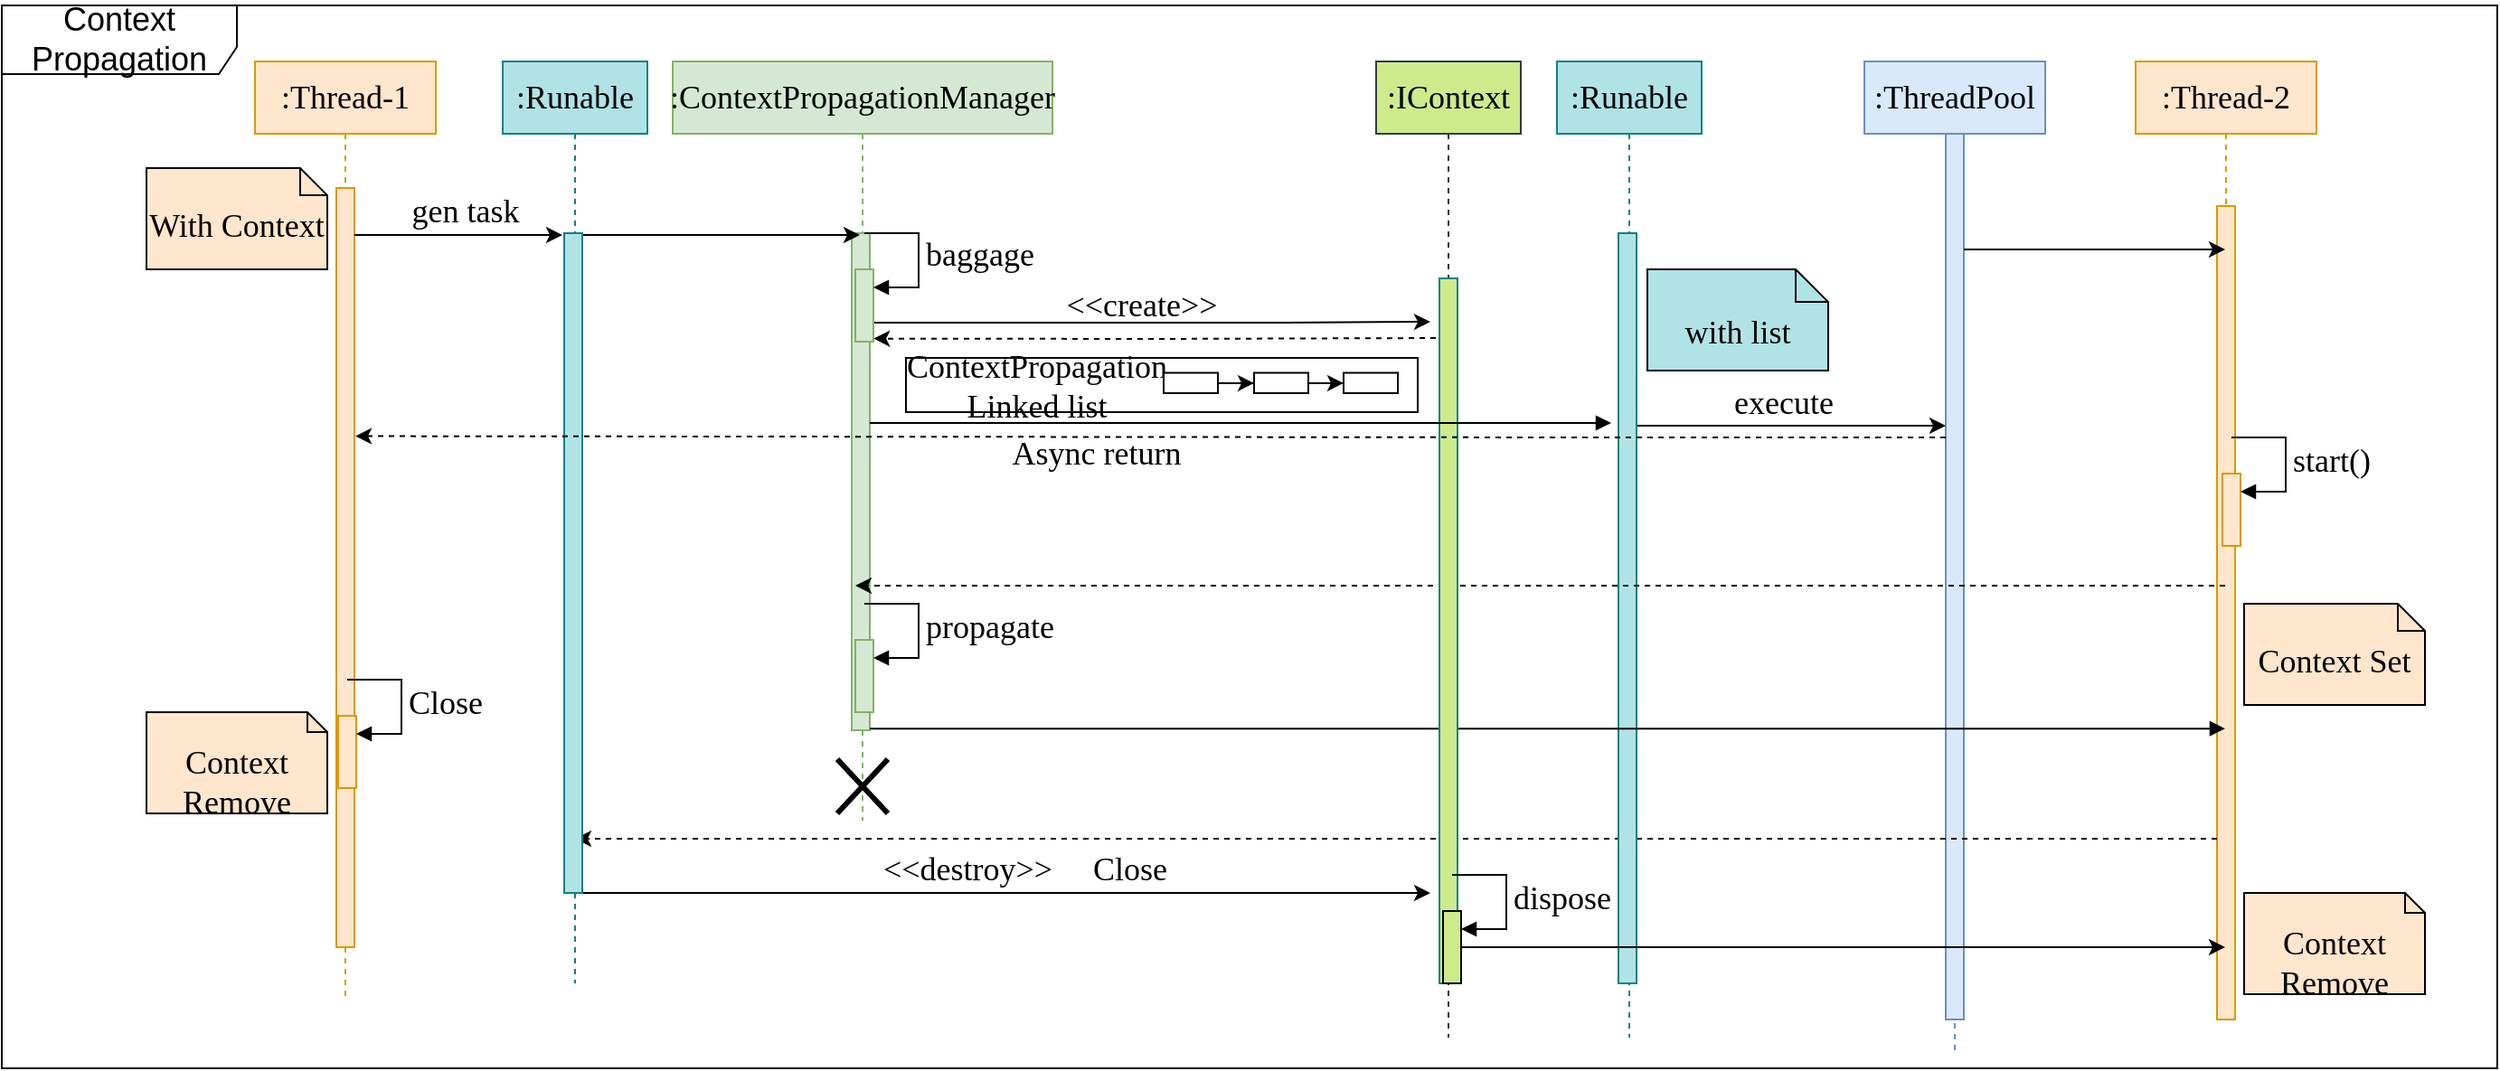<mxfile version="24.4.13" type="github" pages="2">
  <diagram id="i7KtP-Vs8fw_sYRqWalm" name="Sequence diagram">
    <mxGraphModel dx="1851" dy="478" grid="1" gridSize="10" guides="1" tooltips="1" connect="1" arrows="1" fold="1" page="1" pageScale="1" pageWidth="1019" pageHeight="1320" math="0" shadow="0">
      <root>
        <mxCell id="0" />
        <mxCell id="1" parent="0" />
        <mxCell id="VctLPTMkz0ZAZNcB-19W-1" value="" style="group;aspect=fixed;fontSize=18;" vertex="1" connectable="0" parent="1">
          <mxGeometry x="-410" y="48" width="1380" height="588" as="geometry" />
        </mxCell>
        <mxCell id="C0Mu3SqMvDNS-vjBjx_9-90" value="Context Propagation" style="shape=umlFrame;whiteSpace=wrap;html=1;pointerEvents=0;width=130;height=38;fontSize=18;" parent="VctLPTMkz0ZAZNcB-19W-1" vertex="1">
          <mxGeometry width="1380" height="588" as="geometry" />
        </mxCell>
        <mxCell id="C0Mu3SqMvDNS-vjBjx_9-61" value="&lt;div style=&quot;font-size: 18px;&quot;&gt;:IContext&lt;/div&gt;" style="shape=umlLifeline;perimeter=lifelinePerimeter;whiteSpace=wrap;html=1;container=0;collapsible=0;recursiveResize=0;outlineConnect=0;fillColor=#CDEB8B;strokeColor=#36393d;fontFamily=Times New Roman;fontSize=18;" parent="VctLPTMkz0ZAZNcB-19W-1" vertex="1">
          <mxGeometry x="760" y="31" width="80" height="540" as="geometry" />
        </mxCell>
        <mxCell id="XppZFFv2hi1EjOijFOD9-4" value=":Thread-2" style="shape=umlLifeline;perimeter=lifelinePerimeter;whiteSpace=wrap;html=1;container=1;collapsible=0;recursiveResize=0;outlineConnect=0;fillColor=#ffe6cc;strokeColor=#d79b00;fontFamily=Times New Roman;fontSize=18;" parent="VctLPTMkz0ZAZNcB-19W-1" vertex="1">
          <mxGeometry x="1180" y="31" width="100" height="530" as="geometry" />
        </mxCell>
        <mxCell id="XppZFFv2hi1EjOijFOD9-5" value="" style="html=1;points=[];perimeter=orthogonalPerimeter;fillColor=#ffe6cc;strokeColor=#d79b00;fontFamily=Times New Roman;fontSize=18;" parent="XppZFFv2hi1EjOijFOD9-4" vertex="1">
          <mxGeometry x="45" y="80" width="10" height="450" as="geometry" />
        </mxCell>
        <mxCell id="C0Mu3SqMvDNS-vjBjx_9-48" value="" style="group;fontFamily=Times New Roman;fontSize=18;" parent="XppZFFv2hi1EjOijFOD9-4" vertex="1" connectable="0">
          <mxGeometry x="48" y="208" width="35" height="60" as="geometry" />
        </mxCell>
        <mxCell id="C0Mu3SqMvDNS-vjBjx_9-45" value="" style="html=1;points=[[0,0,0,0,5],[0,1,0,0,-5],[1,0,0,0,5],[1,1,0,0,-5]];perimeter=orthogonalPerimeter;outlineConnect=0;targetShapes=umlLifeline;portConstraint=eastwest;newEdgeStyle={&quot;curved&quot;:0,&quot;rounded&quot;:0};fillColor=#FFE6CC;strokeColor=#D79B00;strokeWidth=1;fontFamily=Times New Roman;fontSize=18;" parent="C0Mu3SqMvDNS-vjBjx_9-48" vertex="1">
          <mxGeometry y="20" width="10" height="40" as="geometry" />
        </mxCell>
        <mxCell id="C0Mu3SqMvDNS-vjBjx_9-46" value="&lt;font style=&quot;font-size: 18px;&quot;&gt;start()&lt;br style=&quot;font-size: 18px;&quot;&gt;&lt;/font&gt;" style="html=1;align=left;spacingLeft=2;endArrow=block;rounded=0;edgeStyle=orthogonalEdgeStyle;curved=0;rounded=0;fontFamily=Times New Roman;fontSize=18;" parent="C0Mu3SqMvDNS-vjBjx_9-48" target="C0Mu3SqMvDNS-vjBjx_9-45" edge="1">
          <mxGeometry relative="1" as="geometry">
            <mxPoint x="5" as="sourcePoint" />
            <Array as="points">
              <mxPoint x="35" y="30" />
            </Array>
          </mxGeometry>
        </mxCell>
        <mxCell id="XppZFFv2hi1EjOijFOD9-11" value=":ThreadPool" style="shape=umlLifeline;perimeter=lifelinePerimeter;whiteSpace=wrap;html=1;container=1;collapsible=0;recursiveResize=0;outlineConnect=0;fillColor=#dae8fc;strokeColor=#6c8ebf;fontFamily=Times New Roman;fontSize=18;" parent="VctLPTMkz0ZAZNcB-19W-1" vertex="1">
          <mxGeometry x="1030" y="31" width="100" height="550" as="geometry" />
        </mxCell>
        <mxCell id="XppZFFv2hi1EjOijFOD9-12" value="" style="html=1;points=[];perimeter=orthogonalPerimeter;fillColor=#dae8fc;strokeColor=#6c8ebf;fontFamily=Times New Roman;fontSize=18;" parent="XppZFFv2hi1EjOijFOD9-11" vertex="1">
          <mxGeometry x="45" y="40" width="10" height="490" as="geometry" />
        </mxCell>
        <mxCell id="C0Mu3SqMvDNS-vjBjx_9-41" style="edgeStyle=orthogonalEdgeStyle;rounded=0;orthogonalLoop=1;jettySize=auto;html=1;fontFamily=Times New Roman;fontSize=18;" parent="XppZFFv2hi1EjOijFOD9-11" edge="1">
          <mxGeometry relative="1" as="geometry">
            <mxPoint x="-130.5" y="201.55" as="sourcePoint" />
            <mxPoint x="45" y="201.55" as="targetPoint" />
          </mxGeometry>
        </mxCell>
        <mxCell id="C0Mu3SqMvDNS-vjBjx_9-70" style="edgeStyle=orthogonalEdgeStyle;rounded=0;orthogonalLoop=1;jettySize=auto;html=1;dashed=1;fontFamily=Times New Roman;fontSize=18;" parent="XppZFFv2hi1EjOijFOD9-11" target="C0Mu3SqMvDNS-vjBjx_9-9" edge="1">
          <mxGeometry relative="1" as="geometry">
            <mxPoint x="195" y="430" as="sourcePoint" />
            <mxPoint x="-220" y="430" as="targetPoint" />
            <Array as="points">
              <mxPoint x="-470" y="430" />
              <mxPoint x="-470" y="430" />
            </Array>
          </mxGeometry>
        </mxCell>
        <mxCell id="XppZFFv2hi1EjOijFOD9-15" value="&lt;div style=&quot;font-size: 18px;&quot;&gt;:ContextPropagationManager&lt;/div&gt;" style="shape=umlLifeline;perimeter=lifelinePerimeter;whiteSpace=wrap;html=1;container=0;collapsible=0;recursiveResize=0;outlineConnect=0;fillColor=#d5e8d4;strokeColor=#82b366;fontFamily=Times New Roman;fontSize=18;" parent="VctLPTMkz0ZAZNcB-19W-1" vertex="1">
          <mxGeometry x="371" y="31" width="210" height="420" as="geometry" />
        </mxCell>
        <mxCell id="C0Mu3SqMvDNS-vjBjx_9-64" style="edgeStyle=orthogonalEdgeStyle;rounded=0;orthogonalLoop=1;jettySize=auto;html=1;fontFamily=Times New Roman;fontSize=18;" parent="VctLPTMkz0ZAZNcB-19W-1" edge="1">
          <mxGeometry relative="1" as="geometry">
            <mxPoint x="480" y="175.478" as="sourcePoint" />
            <mxPoint x="790" y="175" as="targetPoint" />
            <Array as="points">
              <mxPoint x="710" y="175" />
              <mxPoint x="710" y="175" />
            </Array>
          </mxGeometry>
        </mxCell>
        <mxCell id="XppZFFv2hi1EjOijFOD9-3" value="" style="html=1;points=[];perimeter=orthogonalPerimeter;fillColor=#d5e8d4;strokeColor=#82b366;fontFamily=Times New Roman;fontSize=18;" parent="VctLPTMkz0ZAZNcB-19W-1" vertex="1">
          <mxGeometry x="470" y="126" width="10" height="275" as="geometry" />
        </mxCell>
        <mxCell id="C0Mu3SqMvDNS-vjBjx_9-9" value=":Runable" style="shape=umlLifeline;perimeter=lifelinePerimeter;whiteSpace=wrap;html=1;container=0;collapsible=0;recursiveResize=0;outlineConnect=0;fillColor=#b0e3e6;strokeColor=#0e8088;fontFamily=Times New Roman;fontSize=18;" parent="VctLPTMkz0ZAZNcB-19W-1" vertex="1">
          <mxGeometry x="277" y="31" width="80" height="510" as="geometry" />
        </mxCell>
        <mxCell id="C0Mu3SqMvDNS-vjBjx_9-35" style="edgeStyle=orthogonalEdgeStyle;rounded=0;orthogonalLoop=1;jettySize=auto;html=1;fontFamily=Times New Roman;fontSize=18;" parent="VctLPTMkz0ZAZNcB-19W-1" edge="1">
          <mxGeometry relative="1" as="geometry">
            <mxPoint x="321" y="127" as="sourcePoint" />
            <mxPoint x="474.5" y="127" as="targetPoint" />
          </mxGeometry>
        </mxCell>
        <mxCell id="C0Mu3SqMvDNS-vjBjx_9-77" style="edgeStyle=orthogonalEdgeStyle;rounded=0;orthogonalLoop=1;jettySize=auto;html=1;fontFamily=Times New Roman;fontSize=18;" parent="VctLPTMkz0ZAZNcB-19W-1" edge="1">
          <mxGeometry relative="1" as="geometry">
            <mxPoint x="790" y="491.02" as="targetPoint" />
            <mxPoint x="321.0" y="491.001" as="sourcePoint" />
          </mxGeometry>
        </mxCell>
        <mxCell id="C0Mu3SqMvDNS-vjBjx_9-10" value="" style="html=1;points=[];perimeter=orthogonalPerimeter;fillColor=#b0e3e6;strokeColor=#0e8088;fontFamily=Times New Roman;fontSize=18;" parent="VctLPTMkz0ZAZNcB-19W-1" vertex="1">
          <mxGeometry x="311" y="126" width="10" height="365" as="geometry" />
        </mxCell>
        <mxCell id="C0Mu3SqMvDNS-vjBjx_9-25" value="" style="group;fontFamily=Times New Roman;fontSize=18;" parent="VctLPTMkz0ZAZNcB-19W-1" vertex="1" connectable="0">
          <mxGeometry x="493" y="195" width="290" height="30" as="geometry" />
        </mxCell>
        <mxCell id="C0Mu3SqMvDNS-vjBjx_9-17" value="" style="rounded=0;whiteSpace=wrap;html=1;fontFamily=Times New Roman;fontSize=18;" parent="C0Mu3SqMvDNS-vjBjx_9-25" vertex="1">
          <mxGeometry x="7" width="283" height="30" as="geometry" />
        </mxCell>
        <mxCell id="C0Mu3SqMvDNS-vjBjx_9-18" value="&lt;div style=&quot;font-size: 18px;&quot;&gt;&lt;font style=&quot;font-size: 18px;&quot;&gt;ContextPropagation&lt;/font&gt;&lt;/div&gt;&lt;div style=&quot;font-size: 18px;&quot;&gt;&lt;font style=&quot;font-size: 18px;&quot;&gt;Linked list&lt;/font&gt;&lt;/div&gt;" style="text;html=1;align=center;verticalAlign=middle;whiteSpace=wrap;rounded=0;fontFamily=Times New Roman;fontSize=18;" parent="C0Mu3SqMvDNS-vjBjx_9-25" vertex="1">
          <mxGeometry x="12" y="4.5" width="134.5" height="22.5" as="geometry" />
        </mxCell>
        <mxCell id="C0Mu3SqMvDNS-vjBjx_9-19" style="edgeStyle=orthogonalEdgeStyle;rounded=0;orthogonalLoop=1;jettySize=auto;html=1;fontFamily=Times New Roman;fontSize=18;" parent="C0Mu3SqMvDNS-vjBjx_9-25" source="C0Mu3SqMvDNS-vjBjx_9-20" target="C0Mu3SqMvDNS-vjBjx_9-22" edge="1">
          <mxGeometry relative="1" as="geometry" />
        </mxCell>
        <mxCell id="C0Mu3SqMvDNS-vjBjx_9-20" value="" style="rounded=0;whiteSpace=wrap;html=1;fontFamily=Times New Roman;fontSize=18;" parent="C0Mu3SqMvDNS-vjBjx_9-25" vertex="1">
          <mxGeometry x="149.5" y="8.25" width="30" height="11.25" as="geometry" />
        </mxCell>
        <mxCell id="C0Mu3SqMvDNS-vjBjx_9-21" style="edgeStyle=orthogonalEdgeStyle;rounded=0;orthogonalLoop=1;jettySize=auto;html=1;fontFamily=Times New Roman;fontSize=18;" parent="C0Mu3SqMvDNS-vjBjx_9-25" source="C0Mu3SqMvDNS-vjBjx_9-22" target="C0Mu3SqMvDNS-vjBjx_9-23" edge="1">
          <mxGeometry relative="1" as="geometry" />
        </mxCell>
        <mxCell id="C0Mu3SqMvDNS-vjBjx_9-22" value="" style="rounded=0;whiteSpace=wrap;html=1;fontFamily=Times New Roman;fontSize=18;" parent="C0Mu3SqMvDNS-vjBjx_9-25" vertex="1">
          <mxGeometry x="199.5" y="8.25" width="30" height="11.25" as="geometry" />
        </mxCell>
        <mxCell id="C0Mu3SqMvDNS-vjBjx_9-23" value="" style="rounded=0;whiteSpace=wrap;html=1;fontFamily=Times New Roman;fontSize=18;" parent="C0Mu3SqMvDNS-vjBjx_9-25" vertex="1">
          <mxGeometry x="249" y="8.25" width="30" height="11.25" as="geometry" />
        </mxCell>
        <mxCell id="C0Mu3SqMvDNS-vjBjx_9-27" value=":Thread-1" style="shape=umlLifeline;perimeter=lifelinePerimeter;whiteSpace=wrap;html=1;container=1;collapsible=0;recursiveResize=0;outlineConnect=0;fillColor=#ffe6cc;strokeColor=#d79b00;fontFamily=Times New Roman;fontSize=18;" parent="VctLPTMkz0ZAZNcB-19W-1" vertex="1">
          <mxGeometry x="140" y="31" width="100" height="520" as="geometry" />
        </mxCell>
        <mxCell id="C0Mu3SqMvDNS-vjBjx_9-28" value="" style="html=1;points=[];perimeter=orthogonalPerimeter;fillColor=#ffe6cc;strokeColor=#D79B00;fontFamily=Times New Roman;fontSize=18;" parent="C0Mu3SqMvDNS-vjBjx_9-27" vertex="1">
          <mxGeometry x="45" y="70" width="10" height="420" as="geometry" />
        </mxCell>
        <mxCell id="C0Mu3SqMvDNS-vjBjx_9-80" value="" style="html=1;points=[[0,0,0,0,5],[0,1,0,0,-5],[1,0,0,0,5],[1,1,0,0,-5]];perimeter=orthogonalPerimeter;outlineConnect=0;targetShapes=umlLifeline;portConstraint=eastwest;newEdgeStyle={&quot;curved&quot;:0,&quot;rounded&quot;:0};fillColor=#FFE6CC;strokeColor=#D79B00;fontFamily=Times New Roman;fontSize=18;" parent="C0Mu3SqMvDNS-vjBjx_9-27" vertex="1">
          <mxGeometry x="46" y="362" width="10" height="40" as="geometry" />
        </mxCell>
        <mxCell id="C0Mu3SqMvDNS-vjBjx_9-81" value="Close" style="html=1;align=left;spacingLeft=2;endArrow=block;rounded=0;edgeStyle=orthogonalEdgeStyle;curved=0;rounded=0;fontFamily=Times New Roman;fontSize=18;" parent="C0Mu3SqMvDNS-vjBjx_9-27" target="C0Mu3SqMvDNS-vjBjx_9-80" edge="1">
          <mxGeometry relative="1" as="geometry">
            <mxPoint x="51" y="342" as="sourcePoint" />
            <Array as="points">
              <mxPoint x="81" y="372" />
            </Array>
          </mxGeometry>
        </mxCell>
        <mxCell id="C0Mu3SqMvDNS-vjBjx_9-33" style="edgeStyle=orthogonalEdgeStyle;rounded=0;orthogonalLoop=1;jettySize=auto;html=1;fontFamily=Times New Roman;fontSize=18;" parent="VctLPTMkz0ZAZNcB-19W-1" edge="1">
          <mxGeometry relative="1" as="geometry">
            <mxPoint x="195" y="127" as="sourcePoint" />
            <mxPoint x="310" y="127" as="targetPoint" />
            <Array as="points">
              <mxPoint x="290" y="127" />
              <mxPoint x="290" y="127" />
            </Array>
          </mxGeometry>
        </mxCell>
        <mxCell id="C0Mu3SqMvDNS-vjBjx_9-34" value="gen task" style="text;html=1;align=center;verticalAlign=middle;resizable=0;points=[];autosize=1;strokeColor=none;fillColor=none;fontFamily=Times New Roman;fontSize=18;" parent="VctLPTMkz0ZAZNcB-19W-1" vertex="1">
          <mxGeometry x="216" y="94" width="80" height="40" as="geometry" />
        </mxCell>
        <mxCell id="C0Mu3SqMvDNS-vjBjx_9-38" value="&lt;div style=&quot;font-size: 18px;&quot;&gt;:Runable&lt;/div&gt;" style="shape=umlLifeline;perimeter=lifelinePerimeter;whiteSpace=wrap;html=1;container=0;collapsible=0;recursiveResize=0;outlineConnect=0;fillColor=#b0e3e6;strokeColor=#0e8088;fontFamily=Times New Roman;fontSize=18;" parent="VctLPTMkz0ZAZNcB-19W-1" vertex="1">
          <mxGeometry x="860" y="31" width="80" height="540" as="geometry" />
        </mxCell>
        <mxCell id="C0Mu3SqMvDNS-vjBjx_9-39" value="" style="html=1;points=[];perimeter=orthogonalPerimeter;fillColor=#b0e3e6;strokeColor=#0e8088;fontFamily=Times New Roman;fontSize=18;" parent="VctLPTMkz0ZAZNcB-19W-1" vertex="1">
          <mxGeometry x="894" y="126" width="10" height="415" as="geometry" />
        </mxCell>
        <mxCell id="C0Mu3SqMvDNS-vjBjx_9-40" value="with list" style="shape=note2;boundedLbl=1;whiteSpace=wrap;html=1;size=18;verticalAlign=top;align=center;fontSize=18;fillColor=#B0E3E6;fontFamily=Times New Roman;" parent="VctLPTMkz0ZAZNcB-19W-1" vertex="1">
          <mxGeometry x="910" y="146.02" width="100" height="56" as="geometry" />
        </mxCell>
        <mxCell id="C0Mu3SqMvDNS-vjBjx_9-42" value="execute" style="text;html=1;align=center;verticalAlign=middle;resizable=0;points=[];autosize=1;strokeColor=none;fillColor=none;fontFamily=Times New Roman;fontSize=18;" parent="VctLPTMkz0ZAZNcB-19W-1" vertex="1">
          <mxGeometry x="945" y="199.5" width="80" height="40" as="geometry" />
        </mxCell>
        <mxCell id="C0Mu3SqMvDNS-vjBjx_9-44" style="edgeStyle=orthogonalEdgeStyle;rounded=0;orthogonalLoop=1;jettySize=auto;html=1;fontFamily=Times New Roman;fontSize=18;" parent="VctLPTMkz0ZAZNcB-19W-1" edge="1">
          <mxGeometry relative="1" as="geometry">
            <mxPoint x="1085" y="135" as="sourcePoint" />
            <mxPoint x="1229.5" y="135" as="targetPoint" />
            <Array as="points">
              <mxPoint x="1180" y="135" />
              <mxPoint x="1180" y="135" />
            </Array>
          </mxGeometry>
        </mxCell>
        <mxCell id="C0Mu3SqMvDNS-vjBjx_9-49" style="edgeStyle=orthogonalEdgeStyle;rounded=0;orthogonalLoop=1;jettySize=auto;html=1;dashed=1;fontFamily=Times New Roman;fontSize=18;" parent="VctLPTMkz0ZAZNcB-19W-1" source="XppZFFv2hi1EjOijFOD9-4" edge="1">
          <mxGeometry relative="1" as="geometry">
            <mxPoint x="1122.83" y="321" as="sourcePoint" />
            <mxPoint x="471.997" y="321" as="targetPoint" />
            <Array as="points">
              <mxPoint x="1040" y="321" />
              <mxPoint x="1040" y="321" />
            </Array>
          </mxGeometry>
        </mxCell>
        <mxCell id="C0Mu3SqMvDNS-vjBjx_9-56" value="" style="group;fontFamily=Times New Roman;fontSize=18;" parent="VctLPTMkz0ZAZNcB-19W-1" vertex="1" connectable="0">
          <mxGeometry x="472" y="126.02" width="35" height="60" as="geometry" />
        </mxCell>
        <mxCell id="C0Mu3SqMvDNS-vjBjx_9-50" value="" style="html=1;points=[[0,0,0,0,5],[0,1,0,0,-5],[1,0,0,0,5],[1,1,0,0,-5]];perimeter=orthogonalPerimeter;outlineConnect=0;targetShapes=umlLifeline;portConstraint=eastwest;newEdgeStyle={&quot;curved&quot;:0,&quot;rounded&quot;:0};fillColor=#D5E8D4;strokeColor=#82B366;fontFamily=Times New Roman;fontSize=18;" parent="C0Mu3SqMvDNS-vjBjx_9-56" vertex="1">
          <mxGeometry y="20" width="10" height="40" as="geometry" />
        </mxCell>
        <mxCell id="C0Mu3SqMvDNS-vjBjx_9-51" value="&lt;div style=&quot;font-size: 18px;&quot;&gt;baggage&lt;/div&gt;" style="html=1;align=left;spacingLeft=2;endArrow=block;rounded=0;edgeStyle=orthogonalEdgeStyle;curved=0;rounded=0;fontFamily=Times New Roman;fontSize=18;" parent="C0Mu3SqMvDNS-vjBjx_9-56" target="C0Mu3SqMvDNS-vjBjx_9-50" edge="1">
          <mxGeometry relative="1" as="geometry">
            <mxPoint x="5" as="sourcePoint" />
            <Array as="points">
              <mxPoint x="35" y="30" />
            </Array>
          </mxGeometry>
        </mxCell>
        <mxCell id="C0Mu3SqMvDNS-vjBjx_9-57" value="" style="group;fontFamily=Times New Roman;fontSize=18;" parent="VctLPTMkz0ZAZNcB-19W-1" vertex="1" connectable="0">
          <mxGeometry x="472" y="331" width="35" height="60" as="geometry" />
        </mxCell>
        <mxCell id="C0Mu3SqMvDNS-vjBjx_9-58" value="" style="html=1;points=[[0,0,0,0,5],[0,1,0,0,-5],[1,0,0,0,5],[1,1,0,0,-5]];perimeter=orthogonalPerimeter;outlineConnect=0;targetShapes=umlLifeline;portConstraint=eastwest;newEdgeStyle={&quot;curved&quot;:0,&quot;rounded&quot;:0};fillColor=#D5E8D4;strokeColor=#82B366;fontFamily=Times New Roman;fontSize=18;" parent="C0Mu3SqMvDNS-vjBjx_9-57" vertex="1">
          <mxGeometry y="20" width="10" height="40" as="geometry" />
        </mxCell>
        <mxCell id="C0Mu3SqMvDNS-vjBjx_9-59" value="&lt;div style=&quot;font-size: 18px;&quot;&gt;propagate&lt;/div&gt;" style="html=1;align=left;spacingLeft=2;endArrow=block;rounded=0;edgeStyle=orthogonalEdgeStyle;curved=0;rounded=0;fontFamily=Times New Roman;fontSize=18;" parent="C0Mu3SqMvDNS-vjBjx_9-57" target="C0Mu3SqMvDNS-vjBjx_9-58" edge="1">
          <mxGeometry relative="1" as="geometry">
            <mxPoint x="5" as="sourcePoint" />
            <Array as="points">
              <mxPoint x="35" y="30" />
            </Array>
          </mxGeometry>
        </mxCell>
        <mxCell id="C0Mu3SqMvDNS-vjBjx_9-60" value="" style="html=1;verticalAlign=bottom;endArrow=block;rounded=0;strokeWidth=1;fontFamily=Times New Roman;fontSize=18;" parent="VctLPTMkz0ZAZNcB-19W-1" target="XppZFFv2hi1EjOijFOD9-4" edge="1">
          <mxGeometry relative="1" as="geometry">
            <mxPoint x="480" y="400.09" as="sourcePoint" />
            <mxPoint x="790" y="400.09" as="targetPoint" />
          </mxGeometry>
        </mxCell>
        <mxCell id="C0Mu3SqMvDNS-vjBjx_9-62" value="" style="html=1;points=[];perimeter=orthogonalPerimeter;fillColor=#CDEB8B;strokeColor=#0e8088;fontFamily=Times New Roman;fontSize=18;" parent="VctLPTMkz0ZAZNcB-19W-1" vertex="1">
          <mxGeometry x="795" y="151" width="10" height="390" as="geometry" />
        </mxCell>
        <mxCell id="C0Mu3SqMvDNS-vjBjx_9-65" value="&amp;lt;&amp;lt;create&amp;gt;&amp;gt;" style="text;html=1;align=center;verticalAlign=middle;resizable=0;points=[];autosize=1;strokeColor=none;fillColor=none;fontFamily=Times New Roman;fontSize=18;" parent="VctLPTMkz0ZAZNcB-19W-1" vertex="1">
          <mxGeometry x="575" y="146" width="110" height="40" as="geometry" />
        </mxCell>
        <mxCell id="C0Mu3SqMvDNS-vjBjx_9-66" style="edgeStyle=orthogonalEdgeStyle;rounded=0;orthogonalLoop=1;jettySize=auto;html=1;entryX=1.409;entryY=0.674;entryDx=0;entryDy=0;entryPerimeter=0;dashed=1;fontFamily=Times New Roman;fontSize=18;" parent="VctLPTMkz0ZAZNcB-19W-1" edge="1">
          <mxGeometry relative="1" as="geometry">
            <mxPoint x="793" y="184.003" as="sourcePoint" />
            <mxPoint x="482.09" y="184.31" as="targetPoint" />
          </mxGeometry>
        </mxCell>
        <mxCell id="XppZFFv2hi1EjOijFOD9-10" value="" style="html=1;verticalAlign=bottom;endArrow=block;rounded=0;strokeWidth=1;fontFamily=Times New Roman;fontSize=18;" parent="VctLPTMkz0ZAZNcB-19W-1" edge="1">
          <mxGeometry relative="1" as="geometry">
            <mxPoint x="480" y="231" as="sourcePoint" />
            <mxPoint x="890" y="231" as="targetPoint" />
          </mxGeometry>
        </mxCell>
        <mxCell id="C0Mu3SqMvDNS-vjBjx_9-67" value="Context Set" style="shape=note2;boundedLbl=1;whiteSpace=wrap;html=1;size=15;verticalAlign=top;align=center;fontSize=18;fillColor=#FFE6CC;fontFamily=Times New Roman;" parent="VctLPTMkz0ZAZNcB-19W-1" vertex="1">
          <mxGeometry x="1240" y="331" width="100" height="56" as="geometry" />
        </mxCell>
        <mxCell id="C0Mu3SqMvDNS-vjBjx_9-78" style="edgeStyle=orthogonalEdgeStyle;rounded=0;orthogonalLoop=1;jettySize=auto;html=1;curved=0;fontFamily=Times New Roman;fontSize=18;" parent="VctLPTMkz0ZAZNcB-19W-1" source="C0Mu3SqMvDNS-vjBjx_9-74" target="XppZFFv2hi1EjOijFOD9-4" edge="1">
          <mxGeometry relative="1" as="geometry">
            <Array as="points">
              <mxPoint x="1120" y="521" />
              <mxPoint x="1120" y="521" />
            </Array>
          </mxGeometry>
        </mxCell>
        <mxCell id="C0Mu3SqMvDNS-vjBjx_9-74" value="" style="html=1;points=[[0,0,0,0,5],[0,1,0,0,-5],[1,0,0,0,5],[1,1,0,0,-5]];perimeter=orthogonalPerimeter;outlineConnect=0;targetShapes=umlLifeline;portConstraint=eastwest;newEdgeStyle={&quot;curved&quot;:0,&quot;rounded&quot;:0};fillColor=#CDEB8B;fontFamily=Times New Roman;fontSize=18;" parent="VctLPTMkz0ZAZNcB-19W-1" vertex="1">
          <mxGeometry x="797" y="501" width="10" height="40" as="geometry" />
        </mxCell>
        <mxCell id="C0Mu3SqMvDNS-vjBjx_9-75" value="dispose" style="html=1;align=left;spacingLeft=2;endArrow=block;rounded=0;edgeStyle=orthogonalEdgeStyle;curved=0;rounded=0;fontFamily=Times New Roman;fontSize=18;" parent="VctLPTMkz0ZAZNcB-19W-1" target="C0Mu3SqMvDNS-vjBjx_9-74" edge="1">
          <mxGeometry relative="1" as="geometry">
            <mxPoint x="802" y="481" as="sourcePoint" />
            <Array as="points">
              <mxPoint x="832" y="511" />
            </Array>
          </mxGeometry>
        </mxCell>
        <mxCell id="C0Mu3SqMvDNS-vjBjx_9-79" value="Context Remove" style="shape=note2;boundedLbl=1;whiteSpace=wrap;html=1;size=11;verticalAlign=top;align=center;fontSize=18;fillColor=#FFE6CC;fontFamily=Times New Roman;" parent="VctLPTMkz0ZAZNcB-19W-1" vertex="1">
          <mxGeometry x="1240" y="491" width="100" height="56" as="geometry" />
        </mxCell>
        <mxCell id="C0Mu3SqMvDNS-vjBjx_9-83" value="&amp;lt;&amp;lt;destroy&amp;gt;&amp;gt;&amp;nbsp;&amp;nbsp;&amp;nbsp;&amp;nbsp; Close" style="text;html=1;align=center;verticalAlign=middle;whiteSpace=wrap;rounded=0;fontFamily=Times New Roman;fontSize=18;" parent="VctLPTMkz0ZAZNcB-19W-1" vertex="1">
          <mxGeometry x="472" y="463" width="188" height="30" as="geometry" />
        </mxCell>
        <mxCell id="C0Mu3SqMvDNS-vjBjx_9-85" value="Context Remove" style="shape=note2;boundedLbl=1;whiteSpace=wrap;html=1;size=11;verticalAlign=top;align=center;fontSize=18;fillColor=#FFE6CC;fontFamily=Times New Roman;" parent="VctLPTMkz0ZAZNcB-19W-1" vertex="1">
          <mxGeometry x="80" y="391" width="100" height="56" as="geometry" />
        </mxCell>
        <mxCell id="C0Mu3SqMvDNS-vjBjx_9-86" value="With Context" style="shape=note2;boundedLbl=1;whiteSpace=wrap;html=1;size=15;verticalAlign=top;align=center;fontSize=18;fillColor=#FFE6CC;fontFamily=Times New Roman;" parent="VctLPTMkz0ZAZNcB-19W-1" vertex="1">
          <mxGeometry x="80" y="90.02" width="100" height="56" as="geometry" />
        </mxCell>
        <mxCell id="C0Mu3SqMvDNS-vjBjx_9-87" style="edgeStyle=orthogonalEdgeStyle;rounded=0;orthogonalLoop=1;jettySize=auto;html=1;entryX=1.051;entryY=0.384;entryDx=0;entryDy=0;entryPerimeter=0;dashed=1;fontFamily=Times New Roman;fontSize=18;" parent="VctLPTMkz0ZAZNcB-19W-1" edge="1">
          <mxGeometry relative="1" as="geometry">
            <mxPoint x="1075" y="238.973" as="sourcePoint" />
            <mxPoint x="195.51" y="238.28" as="targetPoint" />
            <Array as="points">
              <mxPoint x="870" y="239" />
            </Array>
          </mxGeometry>
        </mxCell>
        <mxCell id="C0Mu3SqMvDNS-vjBjx_9-88" value="Async return" style="text;html=1;align=center;verticalAlign=middle;resizable=0;points=[];autosize=1;strokeColor=none;fillColor=none;fontFamily=Times New Roman;fontSize=18;" parent="VctLPTMkz0ZAZNcB-19W-1" vertex="1">
          <mxGeometry x="545" y="228" width="120" height="40" as="geometry" />
        </mxCell>
        <mxCell id="C0Mu3SqMvDNS-vjBjx_9-68" value="" style="shape=umlDestroy;whiteSpace=wrap;html=1;strokeWidth=3;targetShapes=umlLifeline;fontFamily=Times New Roman;fontSize=18;" parent="VctLPTMkz0ZAZNcB-19W-1" vertex="1">
          <mxGeometry x="462" y="417" width="28" height="30" as="geometry" />
        </mxCell>
      </root>
    </mxGraphModel>
  </diagram>
  <diagram id="hbYBUEr95w08JzggDiKY" name="With loop">
    <mxGraphModel dx="1332" dy="983" grid="1" gridSize="10" guides="1" tooltips="1" connect="1" arrows="1" fold="1" page="1" pageScale="1" pageWidth="1019" pageHeight="1320" math="0" shadow="0">
      <root>
        <mxCell id="jC507fco_XKDHWjVbaC3-0" />
        <mxCell id="jC507fco_XKDHWjVbaC3-1" parent="jC507fco_XKDHWjVbaC3-0" />
        <mxCell id="jC507fco_XKDHWjVbaC3-2" value="sd example with a loop" style="shape=umlFrame;whiteSpace=wrap;html=1;width=150;height=30;boundedLbl=1;verticalAlign=middle;align=left;spacingLeft=5;fillColor=#f5f5f5;fontColor=#333333;strokeColor=#666666;" vertex="1" parent="jC507fco_XKDHWjVbaC3-1">
          <mxGeometry x="20" y="30" width="740" height="490" as="geometry" />
        </mxCell>
        <mxCell id="jC507fco_XKDHWjVbaC3-3" value=":Object" style="shape=umlLifeline;perimeter=lifelinePerimeter;whiteSpace=wrap;html=1;container=1;collapsible=0;recursiveResize=0;outlineConnect=0;fillColor=#dae8fc;strokeColor=#6c8ebf;" vertex="1" parent="jC507fco_XKDHWjVbaC3-1">
          <mxGeometry x="320" y="80" width="100" height="400" as="geometry" />
        </mxCell>
        <mxCell id="jC507fco_XKDHWjVbaC3-4" value="" style="html=1;points=[];perimeter=orthogonalPerimeter;" vertex="1" parent="jC507fco_XKDHWjVbaC3-3">
          <mxGeometry x="45" y="80" width="10" height="240" as="geometry" />
        </mxCell>
        <mxCell id="jC507fco_XKDHWjVbaC3-5" value="" style="html=1;points=[];perimeter=orthogonalPerimeter;" vertex="1" parent="jC507fco_XKDHWjVbaC3-3">
          <mxGeometry x="50" y="120" width="10" height="55" as="geometry" />
        </mxCell>
        <mxCell id="jC507fco_XKDHWjVbaC3-6" value="self call" style="edgeStyle=orthogonalEdgeStyle;html=1;align=left;spacingLeft=2;endArrow=block;rounded=0;entryX=1;entryY=0;" edge="1" parent="jC507fco_XKDHWjVbaC3-3" target="jC507fco_XKDHWjVbaC3-5">
          <mxGeometry relative="1" as="geometry">
            <mxPoint x="55" y="105" as="sourcePoint" />
            <Array as="points">
              <mxPoint x="85" y="105" />
            </Array>
          </mxGeometry>
        </mxCell>
        <mxCell id="jC507fco_XKDHWjVbaC3-7" value="" style="shape=umlLifeline;participant=umlActor;perimeter=lifelinePerimeter;whiteSpace=wrap;html=1;container=1;collapsible=0;recursiveResize=0;verticalAlign=top;spacingTop=36;outlineConnect=0;fillColor=#f8cecc;strokeColor=#b85450;" vertex="1" parent="jC507fco_XKDHWjVbaC3-1">
          <mxGeometry x="95" y="80" width="20" height="410" as="geometry" />
        </mxCell>
        <mxCell id="jC507fco_XKDHWjVbaC3-8" value="" style="html=1;points=[];perimeter=orthogonalPerimeter;" vertex="1" parent="jC507fco_XKDHWjVbaC3-7">
          <mxGeometry x="5" y="70" width="10" height="300" as="geometry" />
        </mxCell>
        <mxCell id="jC507fco_XKDHWjVbaC3-9" value="dispatch" style="html=1;verticalAlign=bottom;startArrow=oval;endArrow=block;startSize=8;rounded=0;" edge="1" parent="jC507fco_XKDHWjVbaC3-7" target="jC507fco_XKDHWjVbaC3-8">
          <mxGeometry relative="1" as="geometry">
            <mxPoint x="-55" y="70" as="sourcePoint" />
          </mxGeometry>
        </mxCell>
        <mxCell id="jC507fco_XKDHWjVbaC3-10" value="dispatch" style="html=1;verticalAlign=bottom;endArrow=block;entryX=0;entryY=0;rounded=0;" edge="1" parent="jC507fco_XKDHWjVbaC3-1" source="jC507fco_XKDHWjVbaC3-8" target="jC507fco_XKDHWjVbaC3-4">
          <mxGeometry relative="1" as="geometry">
            <mxPoint x="200" y="160" as="sourcePoint" />
          </mxGeometry>
        </mxCell>
        <mxCell id="jC507fco_XKDHWjVbaC3-11" value="[items=true]" style="edgeLabel;html=1;align=center;verticalAlign=middle;resizable=0;points=[];" vertex="1" connectable="0" parent="jC507fco_XKDHWjVbaC3-10">
          <mxGeometry x="-0.859" y="2" relative="1" as="geometry">
            <mxPoint x="22" y="-8" as="offset" />
          </mxGeometry>
        </mxCell>
        <mxCell id="jC507fco_XKDHWjVbaC3-12" value="return" style="html=1;verticalAlign=bottom;endArrow=open;dashed=1;endSize=8;exitX=0;exitY=0.95;rounded=0;" edge="1" parent="jC507fco_XKDHWjVbaC3-1" source="jC507fco_XKDHWjVbaC3-4" target="jC507fco_XKDHWjVbaC3-8">
          <mxGeometry relative="1" as="geometry">
            <mxPoint x="200" y="236" as="targetPoint" />
          </mxGeometry>
        </mxCell>
        <mxCell id="jC507fco_XKDHWjVbaC3-13" value=":Object" style="shape=umlLifeline;perimeter=lifelinePerimeter;whiteSpace=wrap;html=1;container=1;collapsible=0;recursiveResize=0;outlineConnect=0;fillColor=#d5e8d4;strokeColor=#82b366;" vertex="1" parent="jC507fco_XKDHWjVbaC3-1">
          <mxGeometry x="490" y="80" width="100" height="400" as="geometry" />
        </mxCell>
        <mxCell id="jC507fco_XKDHWjVbaC3-14" value="" style="html=1;points=[];perimeter=orthogonalPerimeter;" vertex="1" parent="jC507fco_XKDHWjVbaC3-13">
          <mxGeometry x="44" y="200" width="10" height="80" as="geometry" />
        </mxCell>
        <mxCell id="jC507fco_XKDHWjVbaC3-15" value="dispatch" style="html=1;verticalAlign=bottom;endArrow=block;entryX=0;entryY=0;rounded=0;" edge="1" parent="jC507fco_XKDHWjVbaC3-1" source="jC507fco_XKDHWjVbaC3-4" target="jC507fco_XKDHWjVbaC3-14">
          <mxGeometry relative="1" as="geometry">
            <mxPoint x="374" y="280" as="sourcePoint" />
          </mxGeometry>
        </mxCell>
        <mxCell id="jC507fco_XKDHWjVbaC3-16" value="return" style="html=1;verticalAlign=bottom;endArrow=open;dashed=1;endSize=8;exitX=0;exitY=0.95;rounded=0;" edge="1" parent="jC507fco_XKDHWjVbaC3-1" source="jC507fco_XKDHWjVbaC3-14" target="jC507fco_XKDHWjVbaC3-4">
          <mxGeometry relative="1" as="geometry">
            <mxPoint x="680" y="430" as="targetPoint" />
          </mxGeometry>
        </mxCell>
        <mxCell id="jC507fco_XKDHWjVbaC3-17" value="" style="group" vertex="1" connectable="0" parent="jC507fco_XKDHWjVbaC3-1">
          <mxGeometry x="278" y="170" width="334" height="190" as="geometry" />
        </mxCell>
        <mxCell id="jC507fco_XKDHWjVbaC3-18" value="loop" style="shape=umlFrame;whiteSpace=wrap;html=1;fillColor=#ffe6cc;strokeColor=#d79b00;" vertex="1" parent="jC507fco_XKDHWjVbaC3-17">
          <mxGeometry width="334" height="190" as="geometry" />
        </mxCell>
        <mxCell id="jC507fco_XKDHWjVbaC3-19" value="&lt;span style=&quot;font-size: 11px; background-color: rgb(255, 255, 255);&quot;&gt;[items=true]&lt;/span&gt;" style="text;html=1;align=center;verticalAlign=middle;resizable=0;points=[];autosize=1;strokeColor=none;fillColor=none;" vertex="1" parent="jC507fco_XKDHWjVbaC3-17">
          <mxGeometry y="32" width="70" height="20" as="geometry" />
        </mxCell>
        <mxCell id="jC507fco_XKDHWjVbaC3-20" style="rounded=0;orthogonalLoop=1;jettySize=auto;html=1;endArrow=none;endFill=0;dashed=1;fillColor=#ffe6cc;strokeColor=#d79b00;" edge="1" parent="jC507fco_XKDHWjVbaC3-1" source="jC507fco_XKDHWjVbaC3-21" target="jC507fco_XKDHWjVbaC3-18">
          <mxGeometry relative="1" as="geometry" />
        </mxCell>
        <mxCell id="jC507fco_XKDHWjVbaC3-21" value="Only on valid items" style="shape=note2;boundedLbl=1;whiteSpace=wrap;html=1;size=25;verticalAlign=top;align=center;fillColor=#ffe6cc;strokeColor=#d79b00;" vertex="1" parent="jC507fco_XKDHWjVbaC3-1">
          <mxGeometry x="630" y="200" width="120" height="60" as="geometry" />
        </mxCell>
      </root>
    </mxGraphModel>
  </diagram>
</mxfile>
